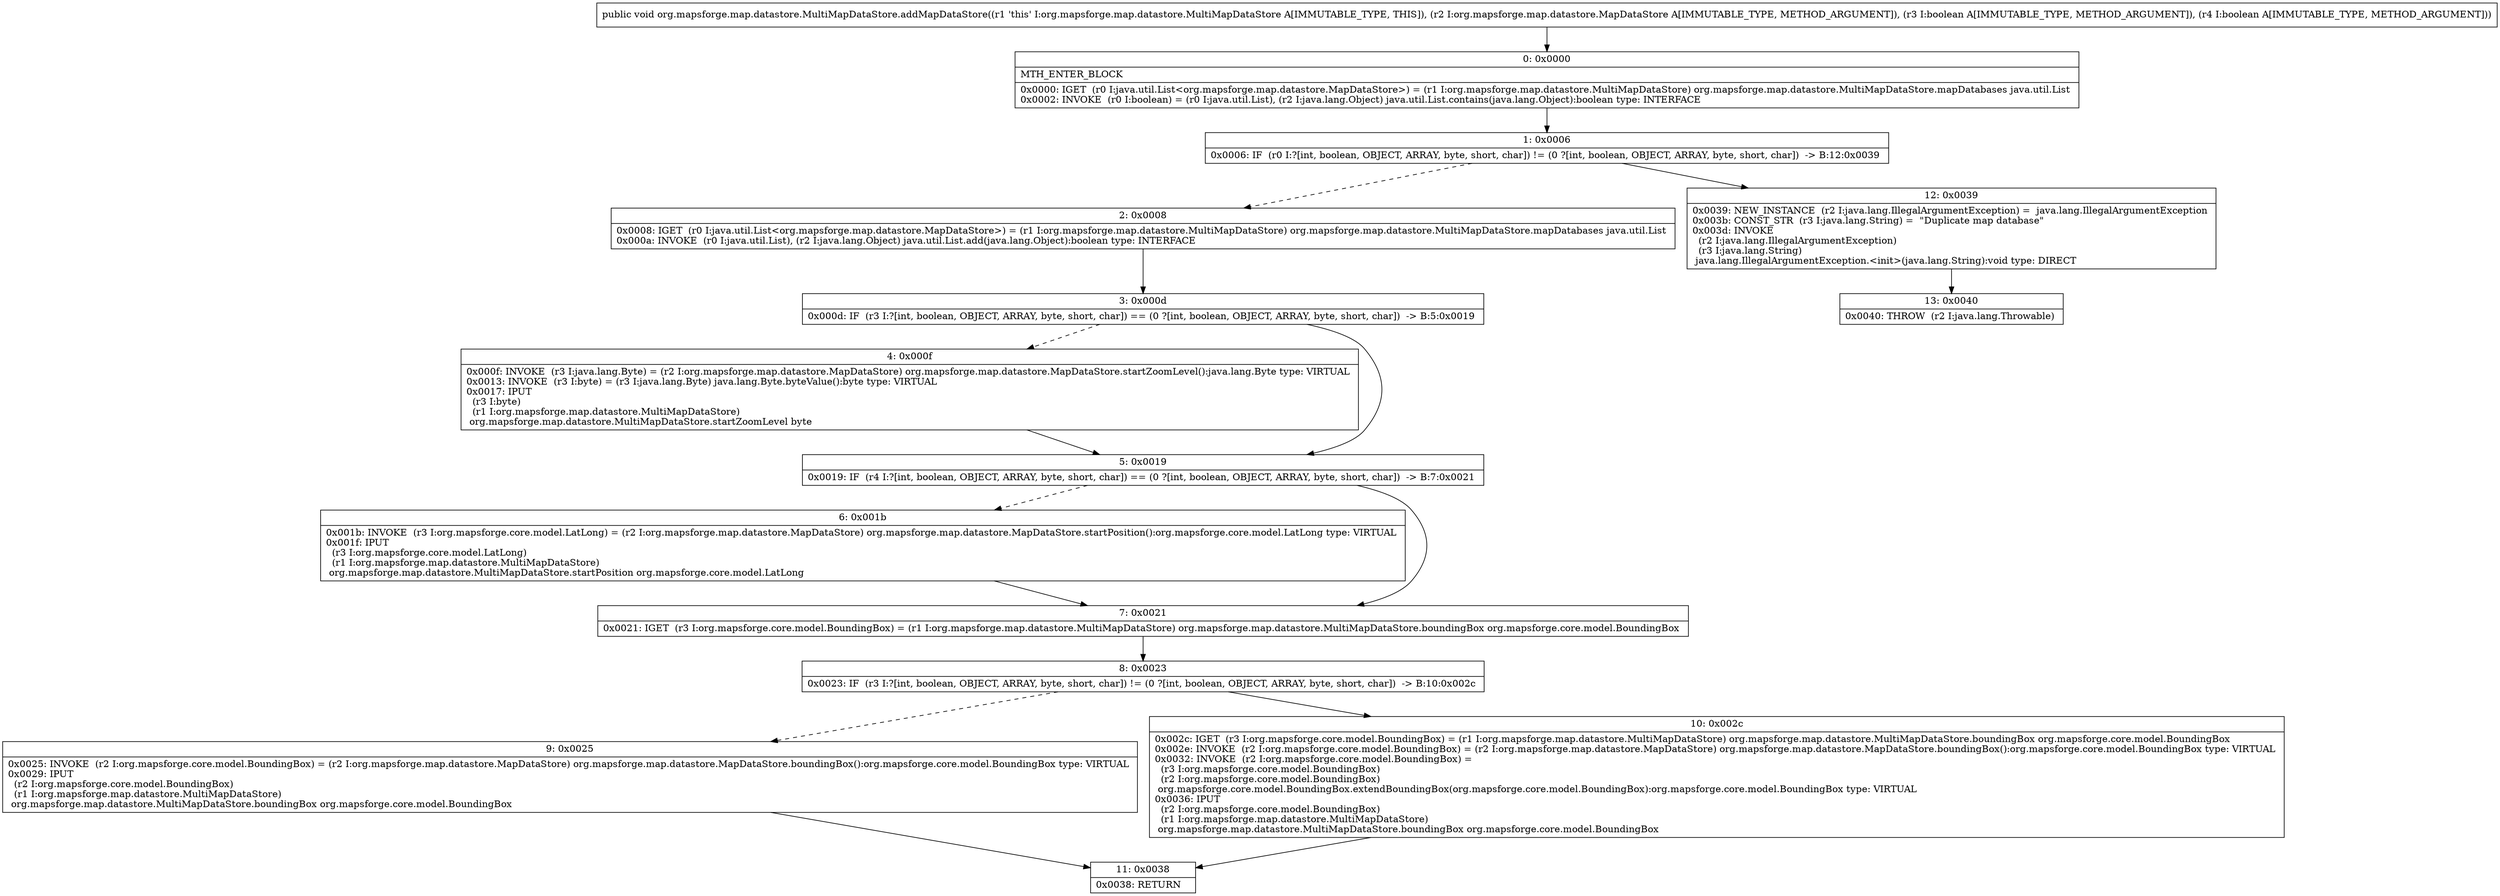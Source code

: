 digraph "CFG fororg.mapsforge.map.datastore.MultiMapDataStore.addMapDataStore(Lorg\/mapsforge\/map\/datastore\/MapDataStore;ZZ)V" {
Node_0 [shape=record,label="{0\:\ 0x0000|MTH_ENTER_BLOCK\l|0x0000: IGET  (r0 I:java.util.List\<org.mapsforge.map.datastore.MapDataStore\>) = (r1 I:org.mapsforge.map.datastore.MultiMapDataStore) org.mapsforge.map.datastore.MultiMapDataStore.mapDatabases java.util.List \l0x0002: INVOKE  (r0 I:boolean) = (r0 I:java.util.List), (r2 I:java.lang.Object) java.util.List.contains(java.lang.Object):boolean type: INTERFACE \l}"];
Node_1 [shape=record,label="{1\:\ 0x0006|0x0006: IF  (r0 I:?[int, boolean, OBJECT, ARRAY, byte, short, char]) != (0 ?[int, boolean, OBJECT, ARRAY, byte, short, char])  \-\> B:12:0x0039 \l}"];
Node_2 [shape=record,label="{2\:\ 0x0008|0x0008: IGET  (r0 I:java.util.List\<org.mapsforge.map.datastore.MapDataStore\>) = (r1 I:org.mapsforge.map.datastore.MultiMapDataStore) org.mapsforge.map.datastore.MultiMapDataStore.mapDatabases java.util.List \l0x000a: INVOKE  (r0 I:java.util.List), (r2 I:java.lang.Object) java.util.List.add(java.lang.Object):boolean type: INTERFACE \l}"];
Node_3 [shape=record,label="{3\:\ 0x000d|0x000d: IF  (r3 I:?[int, boolean, OBJECT, ARRAY, byte, short, char]) == (0 ?[int, boolean, OBJECT, ARRAY, byte, short, char])  \-\> B:5:0x0019 \l}"];
Node_4 [shape=record,label="{4\:\ 0x000f|0x000f: INVOKE  (r3 I:java.lang.Byte) = (r2 I:org.mapsforge.map.datastore.MapDataStore) org.mapsforge.map.datastore.MapDataStore.startZoomLevel():java.lang.Byte type: VIRTUAL \l0x0013: INVOKE  (r3 I:byte) = (r3 I:java.lang.Byte) java.lang.Byte.byteValue():byte type: VIRTUAL \l0x0017: IPUT  \l  (r3 I:byte)\l  (r1 I:org.mapsforge.map.datastore.MultiMapDataStore)\l org.mapsforge.map.datastore.MultiMapDataStore.startZoomLevel byte \l}"];
Node_5 [shape=record,label="{5\:\ 0x0019|0x0019: IF  (r4 I:?[int, boolean, OBJECT, ARRAY, byte, short, char]) == (0 ?[int, boolean, OBJECT, ARRAY, byte, short, char])  \-\> B:7:0x0021 \l}"];
Node_6 [shape=record,label="{6\:\ 0x001b|0x001b: INVOKE  (r3 I:org.mapsforge.core.model.LatLong) = (r2 I:org.mapsforge.map.datastore.MapDataStore) org.mapsforge.map.datastore.MapDataStore.startPosition():org.mapsforge.core.model.LatLong type: VIRTUAL \l0x001f: IPUT  \l  (r3 I:org.mapsforge.core.model.LatLong)\l  (r1 I:org.mapsforge.map.datastore.MultiMapDataStore)\l org.mapsforge.map.datastore.MultiMapDataStore.startPosition org.mapsforge.core.model.LatLong \l}"];
Node_7 [shape=record,label="{7\:\ 0x0021|0x0021: IGET  (r3 I:org.mapsforge.core.model.BoundingBox) = (r1 I:org.mapsforge.map.datastore.MultiMapDataStore) org.mapsforge.map.datastore.MultiMapDataStore.boundingBox org.mapsforge.core.model.BoundingBox \l}"];
Node_8 [shape=record,label="{8\:\ 0x0023|0x0023: IF  (r3 I:?[int, boolean, OBJECT, ARRAY, byte, short, char]) != (0 ?[int, boolean, OBJECT, ARRAY, byte, short, char])  \-\> B:10:0x002c \l}"];
Node_9 [shape=record,label="{9\:\ 0x0025|0x0025: INVOKE  (r2 I:org.mapsforge.core.model.BoundingBox) = (r2 I:org.mapsforge.map.datastore.MapDataStore) org.mapsforge.map.datastore.MapDataStore.boundingBox():org.mapsforge.core.model.BoundingBox type: VIRTUAL \l0x0029: IPUT  \l  (r2 I:org.mapsforge.core.model.BoundingBox)\l  (r1 I:org.mapsforge.map.datastore.MultiMapDataStore)\l org.mapsforge.map.datastore.MultiMapDataStore.boundingBox org.mapsforge.core.model.BoundingBox \l}"];
Node_10 [shape=record,label="{10\:\ 0x002c|0x002c: IGET  (r3 I:org.mapsforge.core.model.BoundingBox) = (r1 I:org.mapsforge.map.datastore.MultiMapDataStore) org.mapsforge.map.datastore.MultiMapDataStore.boundingBox org.mapsforge.core.model.BoundingBox \l0x002e: INVOKE  (r2 I:org.mapsforge.core.model.BoundingBox) = (r2 I:org.mapsforge.map.datastore.MapDataStore) org.mapsforge.map.datastore.MapDataStore.boundingBox():org.mapsforge.core.model.BoundingBox type: VIRTUAL \l0x0032: INVOKE  (r2 I:org.mapsforge.core.model.BoundingBox) = \l  (r3 I:org.mapsforge.core.model.BoundingBox)\l  (r2 I:org.mapsforge.core.model.BoundingBox)\l org.mapsforge.core.model.BoundingBox.extendBoundingBox(org.mapsforge.core.model.BoundingBox):org.mapsforge.core.model.BoundingBox type: VIRTUAL \l0x0036: IPUT  \l  (r2 I:org.mapsforge.core.model.BoundingBox)\l  (r1 I:org.mapsforge.map.datastore.MultiMapDataStore)\l org.mapsforge.map.datastore.MultiMapDataStore.boundingBox org.mapsforge.core.model.BoundingBox \l}"];
Node_11 [shape=record,label="{11\:\ 0x0038|0x0038: RETURN   \l}"];
Node_12 [shape=record,label="{12\:\ 0x0039|0x0039: NEW_INSTANCE  (r2 I:java.lang.IllegalArgumentException) =  java.lang.IllegalArgumentException \l0x003b: CONST_STR  (r3 I:java.lang.String) =  \"Duplicate map database\" \l0x003d: INVOKE  \l  (r2 I:java.lang.IllegalArgumentException)\l  (r3 I:java.lang.String)\l java.lang.IllegalArgumentException.\<init\>(java.lang.String):void type: DIRECT \l}"];
Node_13 [shape=record,label="{13\:\ 0x0040|0x0040: THROW  (r2 I:java.lang.Throwable) \l}"];
MethodNode[shape=record,label="{public void org.mapsforge.map.datastore.MultiMapDataStore.addMapDataStore((r1 'this' I:org.mapsforge.map.datastore.MultiMapDataStore A[IMMUTABLE_TYPE, THIS]), (r2 I:org.mapsforge.map.datastore.MapDataStore A[IMMUTABLE_TYPE, METHOD_ARGUMENT]), (r3 I:boolean A[IMMUTABLE_TYPE, METHOD_ARGUMENT]), (r4 I:boolean A[IMMUTABLE_TYPE, METHOD_ARGUMENT])) }"];
MethodNode -> Node_0;
Node_0 -> Node_1;
Node_1 -> Node_2[style=dashed];
Node_1 -> Node_12;
Node_2 -> Node_3;
Node_3 -> Node_4[style=dashed];
Node_3 -> Node_5;
Node_4 -> Node_5;
Node_5 -> Node_6[style=dashed];
Node_5 -> Node_7;
Node_6 -> Node_7;
Node_7 -> Node_8;
Node_8 -> Node_9[style=dashed];
Node_8 -> Node_10;
Node_9 -> Node_11;
Node_10 -> Node_11;
Node_12 -> Node_13;
}

